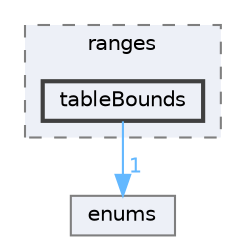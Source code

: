 digraph "src/OpenFOAM/primitives/ranges/tableBounds"
{
 // LATEX_PDF_SIZE
  bgcolor="transparent";
  edge [fontname=Helvetica,fontsize=10,labelfontname=Helvetica,labelfontsize=10];
  node [fontname=Helvetica,fontsize=10,shape=box,height=0.2,width=0.4];
  compound=true
  subgraph clusterdir_4c2d2f51554615c82797d0537eafbb2e {
    graph [ bgcolor="#edf0f7", pencolor="grey50", label="ranges", fontname=Helvetica,fontsize=10 style="filled,dashed", URL="dir_4c2d2f51554615c82797d0537eafbb2e.html",tooltip=""]
  dir_9b3052a5316c5df829656e2cb1a12b7c [label="tableBounds", fillcolor="#edf0f7", color="grey25", style="filled,bold", URL="dir_9b3052a5316c5df829656e2cb1a12b7c.html",tooltip=""];
  }
  dir_b997e59254caaf3bad833df621f73e31 [label="enums", fillcolor="#edf0f7", color="grey50", style="filled", URL="dir_b997e59254caaf3bad833df621f73e31.html",tooltip=""];
  dir_9b3052a5316c5df829656e2cb1a12b7c->dir_b997e59254caaf3bad833df621f73e31 [headlabel="1", labeldistance=1.5 headhref="dir_003946_001168.html" href="dir_003946_001168.html" color="steelblue1" fontcolor="steelblue1"];
}

